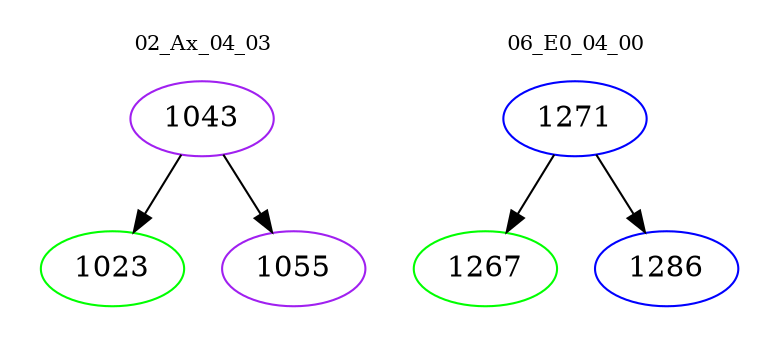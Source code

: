 digraph{
subgraph cluster_0 {
color = white
label = "02_Ax_04_03";
fontsize=10;
T0_1043 [label="1043", color="purple"]
T0_1043 -> T0_1023 [color="black"]
T0_1023 [label="1023", color="green"]
T0_1043 -> T0_1055 [color="black"]
T0_1055 [label="1055", color="purple"]
}
subgraph cluster_1 {
color = white
label = "06_E0_04_00";
fontsize=10;
T1_1271 [label="1271", color="blue"]
T1_1271 -> T1_1267 [color="black"]
T1_1267 [label="1267", color="green"]
T1_1271 -> T1_1286 [color="black"]
T1_1286 [label="1286", color="blue"]
}
}
